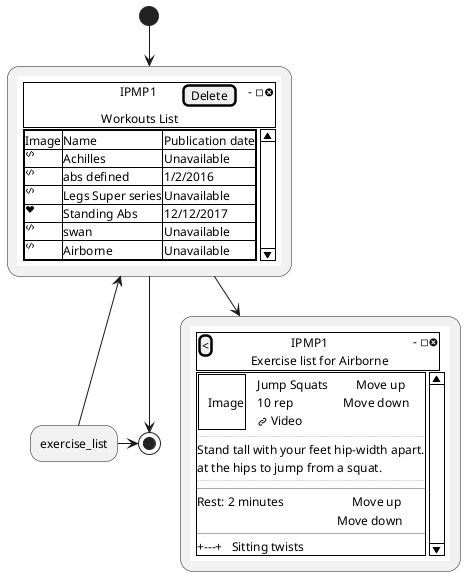 @startuml

(*) --> "
{{
salt
{
    {+
    ⠀                            IPMP1   ⠀| [Delete] |⠀- ◽<&circle-x>
    ⠀                      Workouts List
    }
    {SI
        {#
            Image    | Name              | Publication date
            <&code>  | Achilles          | Unavailable
            <&code>  | abs defined       | 1/2/2016
            <&code>  | Legs Super series | Unavailable
            <&heart> | Standing Abs      | 12/12/2017
            <&code>  | swan              | Unavailable
            <&code>  | Airborne          | Unavailable
        }
    }
}
}}
" as workout_table

workout_table -down->"
{{
salt
{
    {+
        [<] |
        {⠀                     IPMP1
        ⠀        Exercise list for Airborne    ⠀} |
        - ◽<&circle-x>
    }
    {SI
        {
            {+
                ⠀         ⠀
                ⠀Image
                ⠀         ⠀
            } | {
                ⠀Jump Squats         Move up
                ⠀10 rep                Move down
                ⠀<&link-intact> Video
            }
        }
        ..
            Stand tall with your feet hip-width apart.
             at the hips to jump from a squat.
        ..
        --
        Rest: 2 minutes                      Move up
        ⠀                                          Move down
        --
        +---+   Sitting twists
    }
}
}}
" as exercise_lHingeist

exercise_list -up-> workout_table
exercise_list -right-> (*)
workout_table -right-> (*)

@enduml

